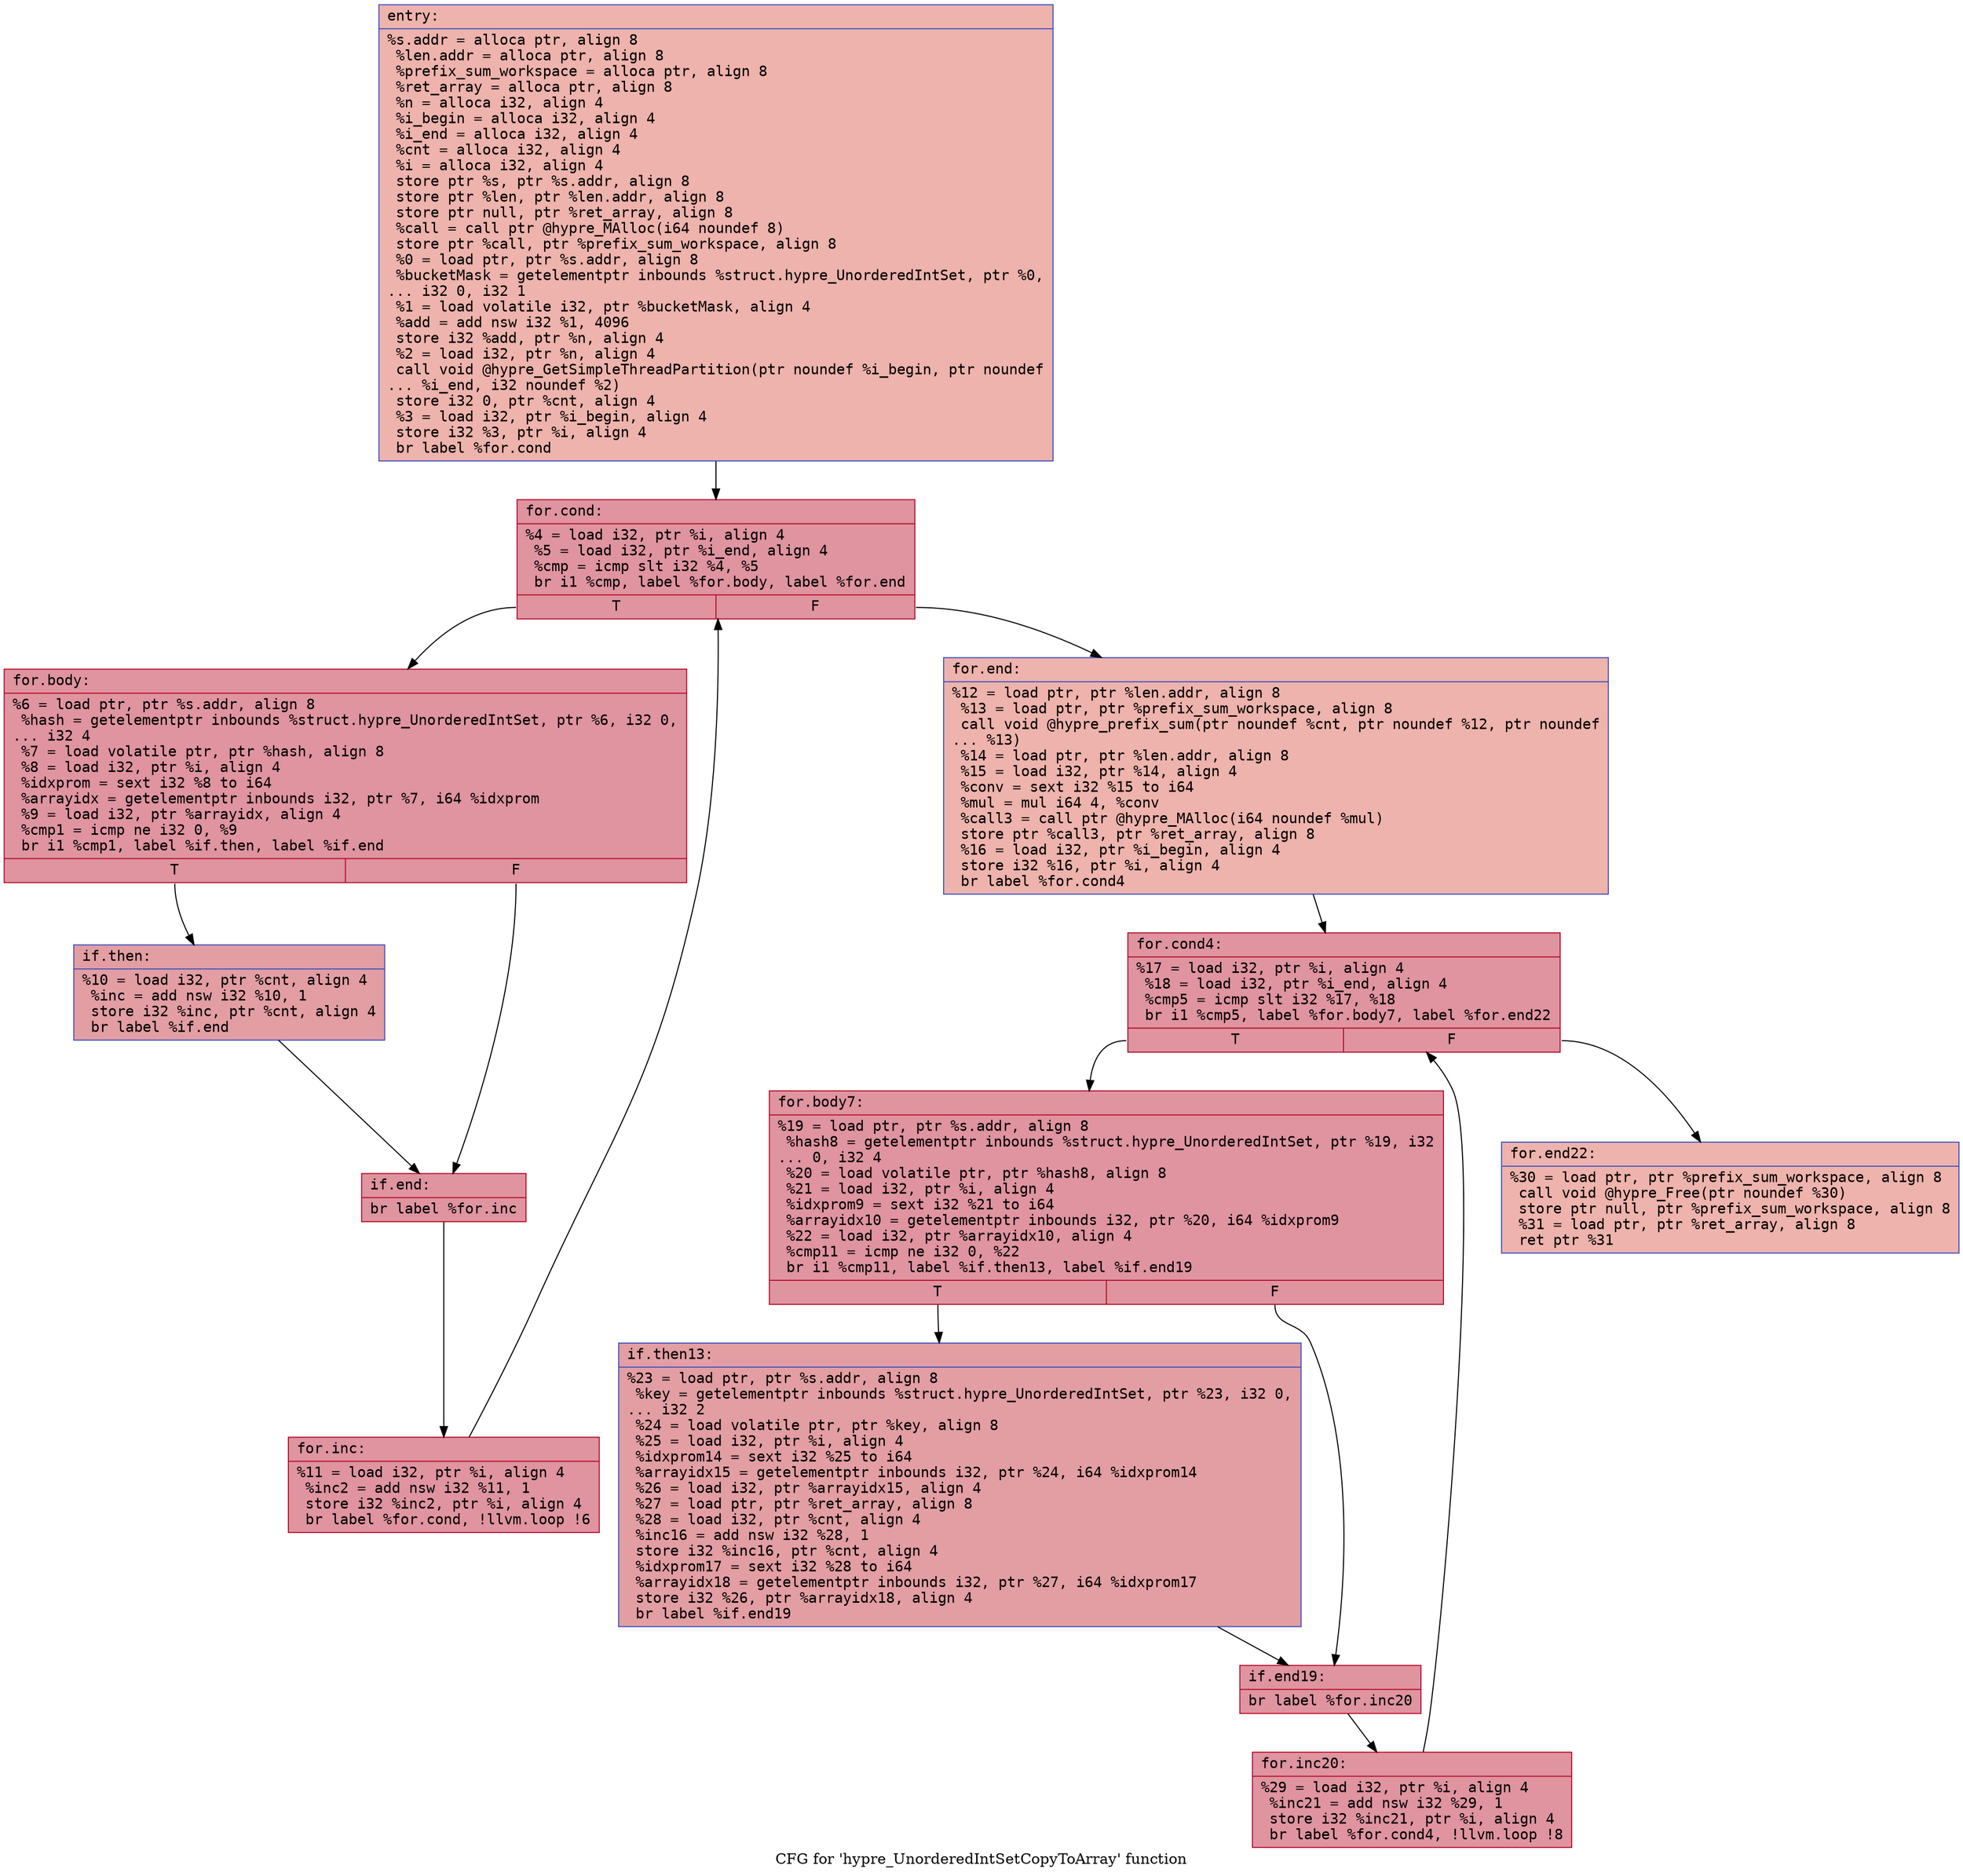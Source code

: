 digraph "CFG for 'hypre_UnorderedIntSetCopyToArray' function" {
	label="CFG for 'hypre_UnorderedIntSetCopyToArray' function";

	Node0x55e2c2bcba00 [shape=record,color="#3d50c3ff", style=filled, fillcolor="#d6524470" fontname="Courier",label="{entry:\l|  %s.addr = alloca ptr, align 8\l  %len.addr = alloca ptr, align 8\l  %prefix_sum_workspace = alloca ptr, align 8\l  %ret_array = alloca ptr, align 8\l  %n = alloca i32, align 4\l  %i_begin = alloca i32, align 4\l  %i_end = alloca i32, align 4\l  %cnt = alloca i32, align 4\l  %i = alloca i32, align 4\l  store ptr %s, ptr %s.addr, align 8\l  store ptr %len, ptr %len.addr, align 8\l  store ptr null, ptr %ret_array, align 8\l  %call = call ptr @hypre_MAlloc(i64 noundef 8)\l  store ptr %call, ptr %prefix_sum_workspace, align 8\l  %0 = load ptr, ptr %s.addr, align 8\l  %bucketMask = getelementptr inbounds %struct.hypre_UnorderedIntSet, ptr %0,\l... i32 0, i32 1\l  %1 = load volatile i32, ptr %bucketMask, align 4\l  %add = add nsw i32 %1, 4096\l  store i32 %add, ptr %n, align 4\l  %2 = load i32, ptr %n, align 4\l  call void @hypre_GetSimpleThreadPartition(ptr noundef %i_begin, ptr noundef\l... %i_end, i32 noundef %2)\l  store i32 0, ptr %cnt, align 4\l  %3 = load i32, ptr %i_begin, align 4\l  store i32 %3, ptr %i, align 4\l  br label %for.cond\l}"];
	Node0x55e2c2bcba00 -> Node0x55e2c2bccc50[tooltip="entry -> for.cond\nProbability 100.00%" ];
	Node0x55e2c2bccc50 [shape=record,color="#b70d28ff", style=filled, fillcolor="#b70d2870" fontname="Courier",label="{for.cond:\l|  %4 = load i32, ptr %i, align 4\l  %5 = load i32, ptr %i_end, align 4\l  %cmp = icmp slt i32 %4, %5\l  br i1 %cmp, label %for.body, label %for.end\l|{<s0>T|<s1>F}}"];
	Node0x55e2c2bccc50:s0 -> Node0x55e2c2bccea0[tooltip="for.cond -> for.body\nProbability 96.88%" ];
	Node0x55e2c2bccc50:s1 -> Node0x55e2c2bccef0[tooltip="for.cond -> for.end\nProbability 3.12%" ];
	Node0x55e2c2bccea0 [shape=record,color="#b70d28ff", style=filled, fillcolor="#b70d2870" fontname="Courier",label="{for.body:\l|  %6 = load ptr, ptr %s.addr, align 8\l  %hash = getelementptr inbounds %struct.hypre_UnorderedIntSet, ptr %6, i32 0,\l... i32 4\l  %7 = load volatile ptr, ptr %hash, align 8\l  %8 = load i32, ptr %i, align 4\l  %idxprom = sext i32 %8 to i64\l  %arrayidx = getelementptr inbounds i32, ptr %7, i64 %idxprom\l  %9 = load i32, ptr %arrayidx, align 4\l  %cmp1 = icmp ne i32 0, %9\l  br i1 %cmp1, label %if.then, label %if.end\l|{<s0>T|<s1>F}}"];
	Node0x55e2c2bccea0:s0 -> Node0x55e2c2bcd4e0[tooltip="for.body -> if.then\nProbability 50.00%" ];
	Node0x55e2c2bccea0:s1 -> Node0x55e2c2bcd550[tooltip="for.body -> if.end\nProbability 50.00%" ];
	Node0x55e2c2bcd4e0 [shape=record,color="#3d50c3ff", style=filled, fillcolor="#be242e70" fontname="Courier",label="{if.then:\l|  %10 = load i32, ptr %cnt, align 4\l  %inc = add nsw i32 %10, 1\l  store i32 %inc, ptr %cnt, align 4\l  br label %if.end\l}"];
	Node0x55e2c2bcd4e0 -> Node0x55e2c2bcd550[tooltip="if.then -> if.end\nProbability 100.00%" ];
	Node0x55e2c2bcd550 [shape=record,color="#b70d28ff", style=filled, fillcolor="#b70d2870" fontname="Courier",label="{if.end:\l|  br label %for.inc\l}"];
	Node0x55e2c2bcd550 -> Node0x55e2c2bcdc30[tooltip="if.end -> for.inc\nProbability 100.00%" ];
	Node0x55e2c2bcdc30 [shape=record,color="#b70d28ff", style=filled, fillcolor="#b70d2870" fontname="Courier",label="{for.inc:\l|  %11 = load i32, ptr %i, align 4\l  %inc2 = add nsw i32 %11, 1\l  store i32 %inc2, ptr %i, align 4\l  br label %for.cond, !llvm.loop !6\l}"];
	Node0x55e2c2bcdc30 -> Node0x55e2c2bccc50[tooltip="for.inc -> for.cond\nProbability 100.00%" ];
	Node0x55e2c2bccef0 [shape=record,color="#3d50c3ff", style=filled, fillcolor="#d6524470" fontname="Courier",label="{for.end:\l|  %12 = load ptr, ptr %len.addr, align 8\l  %13 = load ptr, ptr %prefix_sum_workspace, align 8\l  call void @hypre_prefix_sum(ptr noundef %cnt, ptr noundef %12, ptr noundef\l... %13)\l  %14 = load ptr, ptr %len.addr, align 8\l  %15 = load i32, ptr %14, align 4\l  %conv = sext i32 %15 to i64\l  %mul = mul i64 4, %conv\l  %call3 = call ptr @hypre_MAlloc(i64 noundef %mul)\l  store ptr %call3, ptr %ret_array, align 8\l  %16 = load i32, ptr %i_begin, align 4\l  store i32 %16, ptr %i, align 4\l  br label %for.cond4\l}"];
	Node0x55e2c2bccef0 -> Node0x55e2c2bce800[tooltip="for.end -> for.cond4\nProbability 100.00%" ];
	Node0x55e2c2bce800 [shape=record,color="#b70d28ff", style=filled, fillcolor="#b70d2870" fontname="Courier",label="{for.cond4:\l|  %17 = load i32, ptr %i, align 4\l  %18 = load i32, ptr %i_end, align 4\l  %cmp5 = icmp slt i32 %17, %18\l  br i1 %cmp5, label %for.body7, label %for.end22\l|{<s0>T|<s1>F}}"];
	Node0x55e2c2bce800:s0 -> Node0x55e2c2bcea70[tooltip="for.cond4 -> for.body7\nProbability 96.88%" ];
	Node0x55e2c2bce800:s1 -> Node0x55e2c2bceac0[tooltip="for.cond4 -> for.end22\nProbability 3.12%" ];
	Node0x55e2c2bcea70 [shape=record,color="#b70d28ff", style=filled, fillcolor="#b70d2870" fontname="Courier",label="{for.body7:\l|  %19 = load ptr, ptr %s.addr, align 8\l  %hash8 = getelementptr inbounds %struct.hypre_UnorderedIntSet, ptr %19, i32\l... 0, i32 4\l  %20 = load volatile ptr, ptr %hash8, align 8\l  %21 = load i32, ptr %i, align 4\l  %idxprom9 = sext i32 %21 to i64\l  %arrayidx10 = getelementptr inbounds i32, ptr %20, i64 %idxprom9\l  %22 = load i32, ptr %arrayidx10, align 4\l  %cmp11 = icmp ne i32 0, %22\l  br i1 %cmp11, label %if.then13, label %if.end19\l|{<s0>T|<s1>F}}"];
	Node0x55e2c2bcea70:s0 -> Node0x55e2c2bcf0f0[tooltip="for.body7 -> if.then13\nProbability 50.00%" ];
	Node0x55e2c2bcea70:s1 -> Node0x55e2c2bcf170[tooltip="for.body7 -> if.end19\nProbability 50.00%" ];
	Node0x55e2c2bcf0f0 [shape=record,color="#3d50c3ff", style=filled, fillcolor="#be242e70" fontname="Courier",label="{if.then13:\l|  %23 = load ptr, ptr %s.addr, align 8\l  %key = getelementptr inbounds %struct.hypre_UnorderedIntSet, ptr %23, i32 0,\l... i32 2\l  %24 = load volatile ptr, ptr %key, align 8\l  %25 = load i32, ptr %i, align 4\l  %idxprom14 = sext i32 %25 to i64\l  %arrayidx15 = getelementptr inbounds i32, ptr %24, i64 %idxprom14\l  %26 = load i32, ptr %arrayidx15, align 4\l  %27 = load ptr, ptr %ret_array, align 8\l  %28 = load i32, ptr %cnt, align 4\l  %inc16 = add nsw i32 %28, 1\l  store i32 %inc16, ptr %cnt, align 4\l  %idxprom17 = sext i32 %28 to i64\l  %arrayidx18 = getelementptr inbounds i32, ptr %27, i64 %idxprom17\l  store i32 %26, ptr %arrayidx18, align 4\l  br label %if.end19\l}"];
	Node0x55e2c2bcf0f0 -> Node0x55e2c2bcf170[tooltip="if.then13 -> if.end19\nProbability 100.00%" ];
	Node0x55e2c2bcf170 [shape=record,color="#b70d28ff", style=filled, fillcolor="#b70d2870" fontname="Courier",label="{if.end19:\l|  br label %for.inc20\l}"];
	Node0x55e2c2bcf170 -> Node0x55e2c2bcfc20[tooltip="if.end19 -> for.inc20\nProbability 100.00%" ];
	Node0x55e2c2bcfc20 [shape=record,color="#b70d28ff", style=filled, fillcolor="#b70d2870" fontname="Courier",label="{for.inc20:\l|  %29 = load i32, ptr %i, align 4\l  %inc21 = add nsw i32 %29, 1\l  store i32 %inc21, ptr %i, align 4\l  br label %for.cond4, !llvm.loop !8\l}"];
	Node0x55e2c2bcfc20 -> Node0x55e2c2bce800[tooltip="for.inc20 -> for.cond4\nProbability 100.00%" ];
	Node0x55e2c2bceac0 [shape=record,color="#3d50c3ff", style=filled, fillcolor="#d6524470" fontname="Courier",label="{for.end22:\l|  %30 = load ptr, ptr %prefix_sum_workspace, align 8\l  call void @hypre_Free(ptr noundef %30)\l  store ptr null, ptr %prefix_sum_workspace, align 8\l  %31 = load ptr, ptr %ret_array, align 8\l  ret ptr %31\l}"];
}
